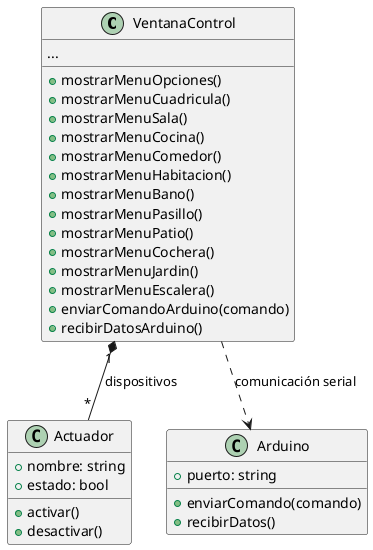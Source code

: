 @startuml
' Diagrama de clases simplificado para la app domótica

class VentanaControl {
  +mostrarMenuOpciones()
  +mostrarMenuCuadricula()
  +mostrarMenuSala()
  +mostrarMenuCocina()
  +mostrarMenuComedor()
  +mostrarMenuHabitacion()
  +mostrarMenuBano()
  +mostrarMenuPasillo()
  +mostrarMenuPatio()
  +mostrarMenuCochera()
  +mostrarMenuJardin()
  +mostrarMenuEscalera()
  +enviarComandoArduino(comando)
  +recibirDatosArduino()
  ...
}

class Actuador {
  +nombre: string
  +estado: bool
  +activar()
  +desactivar()
}

VentanaControl "1" *-- "*" Actuador : dispositivos

class Arduino {
  +puerto: string
  +enviarComando(comando)
  +recibirDatos()
}

VentanaControl ..> Arduino : comunicación serial

@enduml
